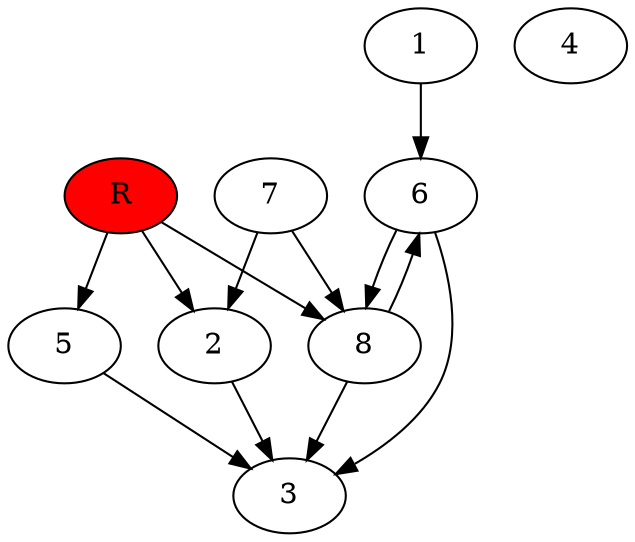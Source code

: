 digraph prb1678 {
	1
	2
	3
	4
	5
	6
	7
	8
	R [fillcolor="#ff0000" style=filled]
	1 -> 6
	2 -> 3
	5 -> 3
	6 -> 3
	6 -> 8
	7 -> 2
	7 -> 8
	8 -> 3
	8 -> 6
	R -> 2
	R -> 5
	R -> 8
}
